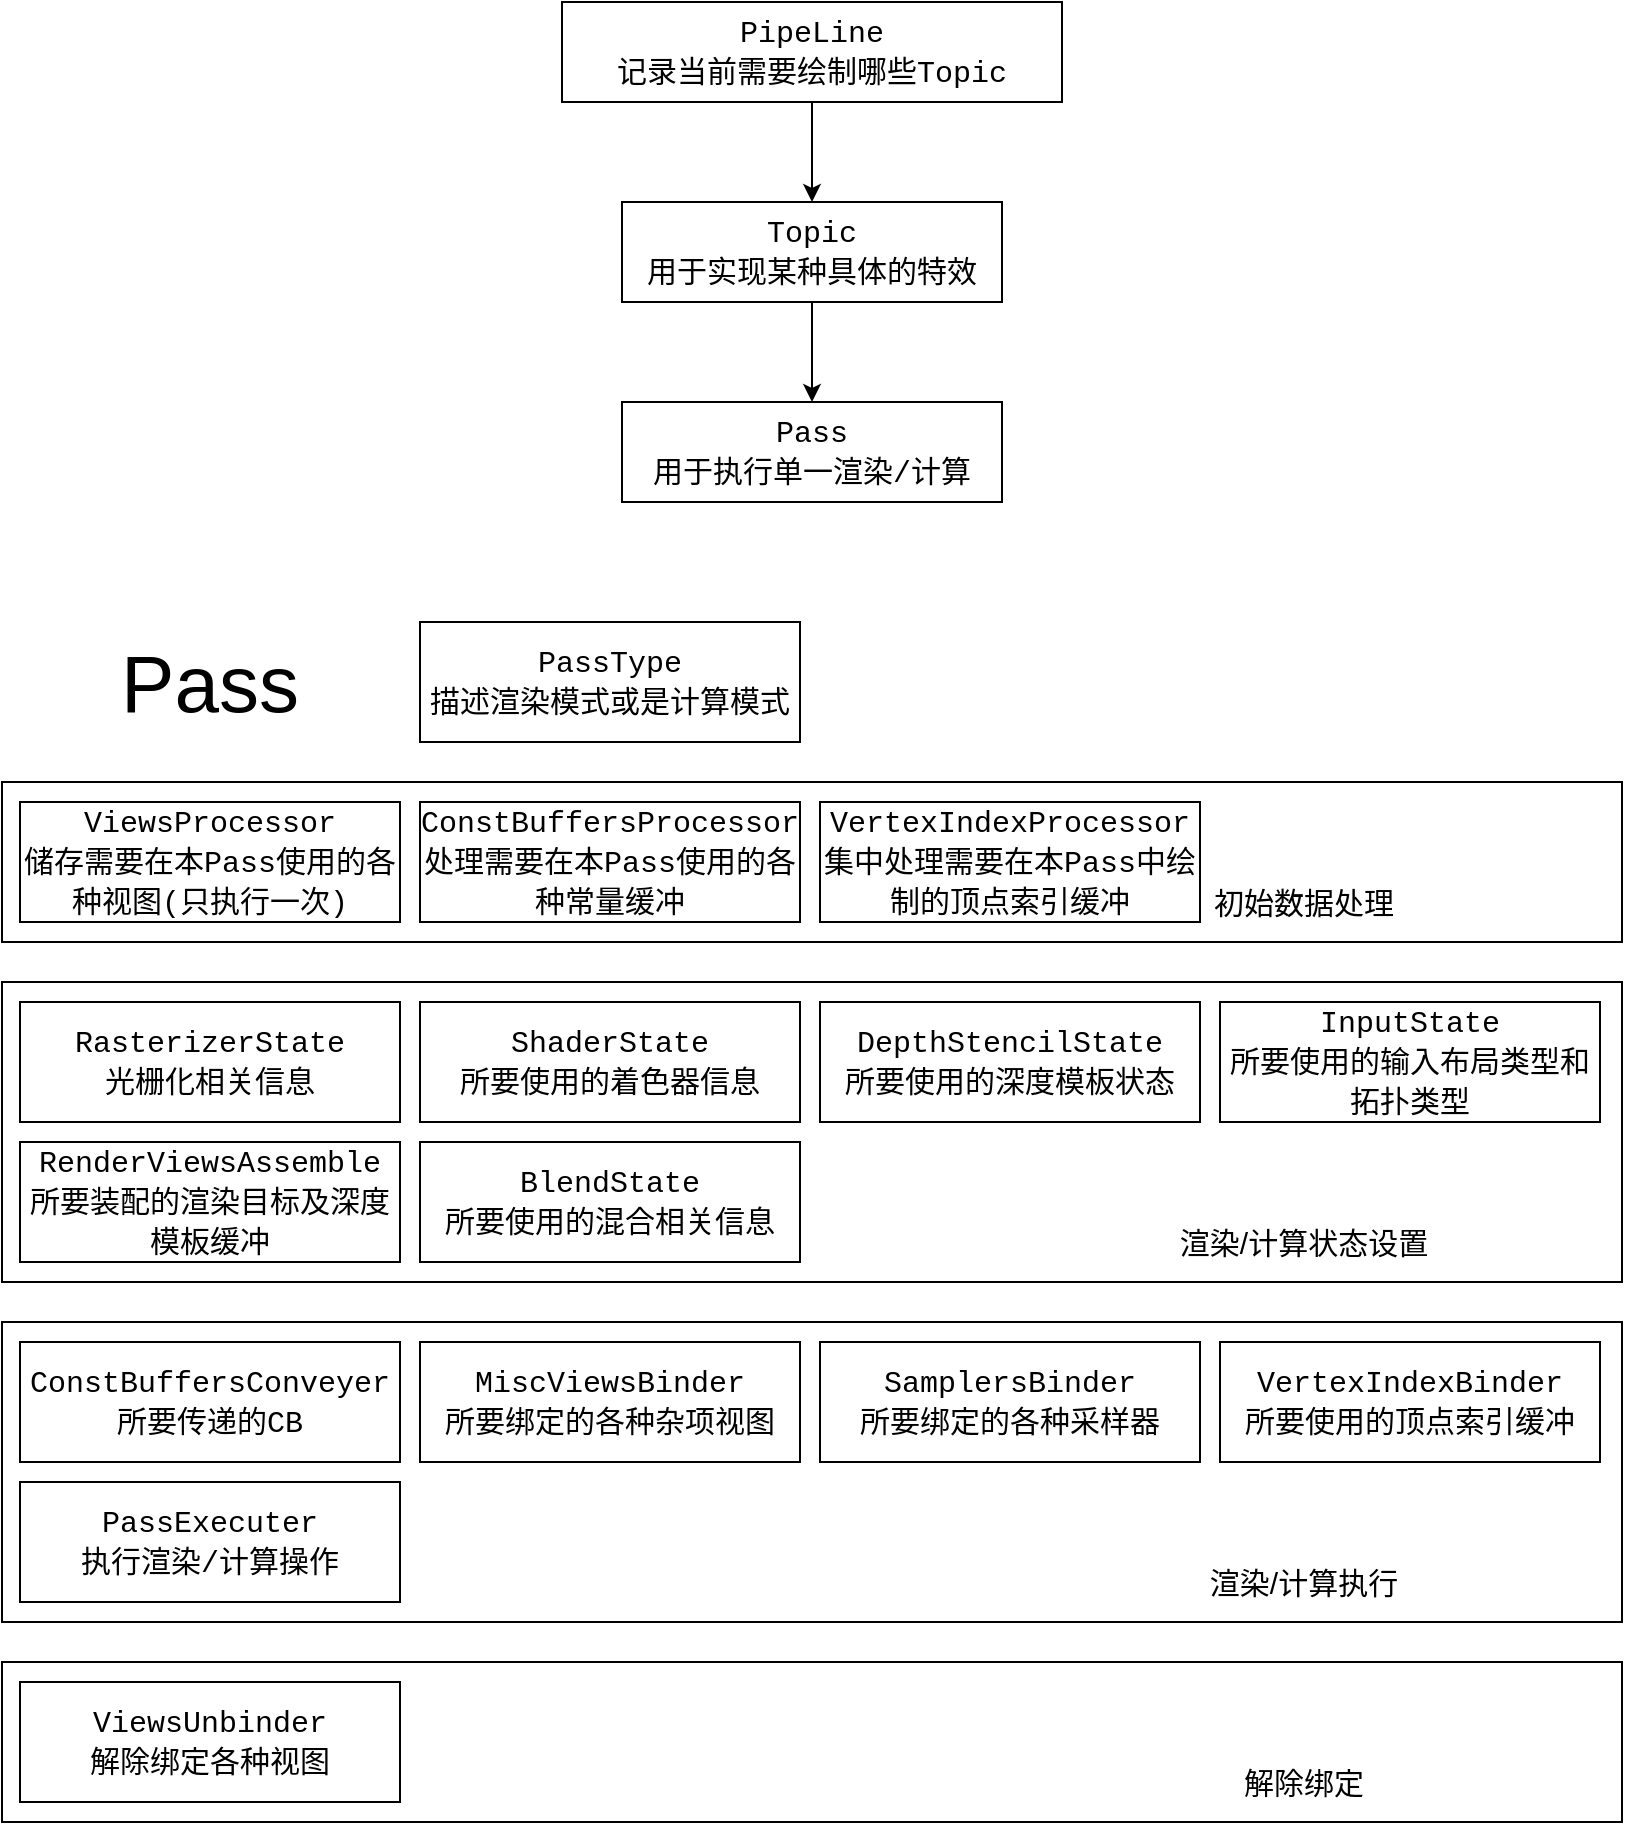<mxfile version="14.9.6" type="device"><diagram id="C5RBs43oDa-KdzZeNtuy" name="总览"><mxGraphModel dx="1086" dy="966" grid="1" gridSize="10" guides="1" tooltips="1" connect="1" arrows="1" fold="1" page="1" pageScale="1" pageWidth="827" pageHeight="1169" math="0" shadow="0"><root><mxCell id="WIyWlLk6GJQsqaUBKTNV-0"/><mxCell id="WIyWlLk6GJQsqaUBKTNV-1" parent="WIyWlLk6GJQsqaUBKTNV-0"/><mxCell id="ZRWmhYrFWY_JSPHRexUX-25" value="" style="rounded=0;whiteSpace=wrap;html=1;fontSize=15;align=center;" vertex="1" parent="WIyWlLk6GJQsqaUBKTNV-1"><mxGeometry x="9" y="840" width="810" height="80" as="geometry"/></mxCell><mxCell id="ZRWmhYrFWY_JSPHRexUX-24" value="" style="rounded=0;whiteSpace=wrap;html=1;fontSize=15;align=center;" vertex="1" parent="WIyWlLk6GJQsqaUBKTNV-1"><mxGeometry x="9" y="670" width="810" height="150" as="geometry"/></mxCell><mxCell id="ZRWmhYrFWY_JSPHRexUX-23" value="" style="rounded=0;whiteSpace=wrap;html=1;fontSize=15;align=center;" vertex="1" parent="WIyWlLk6GJQsqaUBKTNV-1"><mxGeometry x="9" y="500" width="810" height="150" as="geometry"/></mxCell><mxCell id="ZRWmhYrFWY_JSPHRexUX-22" value="" style="rounded=0;whiteSpace=wrap;html=1;fontSize=15;align=center;" vertex="1" parent="WIyWlLk6GJQsqaUBKTNV-1"><mxGeometry x="9" y="400" width="810" height="80" as="geometry"/></mxCell><mxCell id="ZRWmhYrFWY_JSPHRexUX-4" style="edgeStyle=orthogonalEdgeStyle;rounded=0;orthogonalLoop=1;jettySize=auto;html=1;exitX=0.5;exitY=1;exitDx=0;exitDy=0;align=center;fontSize=15;" edge="1" parent="WIyWlLk6GJQsqaUBKTNV-1" source="ZRWmhYrFWY_JSPHRexUX-0" target="ZRWmhYrFWY_JSPHRexUX-3"><mxGeometry relative="1" as="geometry"/></mxCell><mxCell id="ZRWmhYrFWY_JSPHRexUX-0" value="&lt;font style=&quot;font-size: 15px;&quot; face=&quot;Courier New&quot;&gt;Topic&lt;br style=&quot;font-size: 15px;&quot;&gt;用于实现某种具体的特效&lt;br style=&quot;font-size: 15px;&quot;&gt;&lt;/font&gt;" style="rounded=0;whiteSpace=wrap;html=1;align=center;fontSize=15;" vertex="1" parent="WIyWlLk6GJQsqaUBKTNV-1"><mxGeometry x="319" y="110" width="190" height="50" as="geometry"/></mxCell><mxCell id="ZRWmhYrFWY_JSPHRexUX-3" value="&lt;font style=&quot;font-size: 15px;&quot; face=&quot;Courier New&quot;&gt;Pass&lt;br style=&quot;font-size: 15px;&quot;&gt;用于执行单一渲染/计算&lt;br style=&quot;font-size: 15px;&quot;&gt;&lt;/font&gt;" style="rounded=0;whiteSpace=wrap;html=1;align=center;fontSize=15;" vertex="1" parent="WIyWlLk6GJQsqaUBKTNV-1"><mxGeometry x="319" y="210" width="190" height="50" as="geometry"/></mxCell><mxCell id="ZRWmhYrFWY_JSPHRexUX-6" style="edgeStyle=orthogonalEdgeStyle;rounded=0;orthogonalLoop=1;jettySize=auto;html=1;entryX=0.5;entryY=0;entryDx=0;entryDy=0;align=center;fontSize=15;" edge="1" parent="WIyWlLk6GJQsqaUBKTNV-1" source="ZRWmhYrFWY_JSPHRexUX-5" target="ZRWmhYrFWY_JSPHRexUX-0"><mxGeometry relative="1" as="geometry"/></mxCell><mxCell id="ZRWmhYrFWY_JSPHRexUX-5" value="&lt;font style=&quot;font-size: 15px&quot; face=&quot;Courier New&quot;&gt;PipeLine&lt;br style=&quot;font-size: 15px&quot;&gt;记录当前需要绘制哪些Topic&lt;br style=&quot;font-size: 15px&quot;&gt;&lt;/font&gt;" style="rounded=0;whiteSpace=wrap;html=1;align=center;fontSize=15;" vertex="1" parent="WIyWlLk6GJQsqaUBKTNV-1"><mxGeometry x="289" y="10" width="250" height="50" as="geometry"/></mxCell><mxCell id="ZRWmhYrFWY_JSPHRexUX-7" value="&lt;font style=&quot;font-size: 15px&quot; face=&quot;Courier New&quot;&gt;RasterizerState&lt;br style=&quot;font-size: 15px&quot;&gt;光栅化相关信息&lt;br style=&quot;font-size: 15px&quot;&gt;&lt;/font&gt;" style="rounded=0;whiteSpace=wrap;html=1;align=center;fontSize=15;" vertex="1" parent="WIyWlLk6GJQsqaUBKTNV-1"><mxGeometry x="18" y="510" width="190" height="60" as="geometry"/></mxCell><mxCell id="ZRWmhYrFWY_JSPHRexUX-8" value="&lt;font face=&quot;Courier New&quot; style=&quot;font-size: 15px;&quot;&gt;&lt;span style=&quot;font-size: 15px;&quot;&gt;ShaderState&lt;/span&gt;&lt;br style=&quot;font-size: 15px;&quot;&gt;&lt;span style=&quot;font-size: 15px;&quot;&gt;所要使用的着色器信息&lt;/span&gt;&lt;br style=&quot;font-size: 15px;&quot;&gt;&lt;/font&gt;" style="rounded=0;whiteSpace=wrap;html=1;align=center;fontSize=15;" vertex="1" parent="WIyWlLk6GJQsqaUBKTNV-1"><mxGeometry x="218" y="510" width="190" height="60" as="geometry"/></mxCell><mxCell id="ZRWmhYrFWY_JSPHRexUX-9" value="&lt;font style=&quot;font-size: 15px&quot; face=&quot;Courier New&quot;&gt;DepthStencilState&lt;br&gt;所要使用的深度模板状态&lt;br style=&quot;font-size: 15px&quot;&gt;&lt;/font&gt;" style="rounded=0;whiteSpace=wrap;html=1;align=center;fontSize=15;" vertex="1" parent="WIyWlLk6GJQsqaUBKTNV-1"><mxGeometry x="418" y="510" width="190" height="60" as="geometry"/></mxCell><mxCell id="ZRWmhYrFWY_JSPHRexUX-10" value="&lt;font style=&quot;font-size: 15px&quot; face=&quot;Courier New&quot;&gt;InputState&lt;br&gt;所要使用的输入布局类型和拓扑类型&lt;br style=&quot;font-size: 15px&quot;&gt;&lt;/font&gt;" style="rounded=0;whiteSpace=wrap;html=1;align=center;fontSize=15;" vertex="1" parent="WIyWlLk6GJQsqaUBKTNV-1"><mxGeometry x="618" y="510" width="190" height="60" as="geometry"/></mxCell><mxCell id="ZRWmhYrFWY_JSPHRexUX-11" value="&lt;font style=&quot;font-size: 15px&quot; face=&quot;Courier New&quot;&gt;PassType&lt;br&gt;描述渲染模式或是计算模式&lt;br style=&quot;font-size: 15px&quot;&gt;&lt;/font&gt;" style="rounded=0;whiteSpace=wrap;html=1;align=center;fontSize=15;" vertex="1" parent="WIyWlLk6GJQsqaUBKTNV-1"><mxGeometry x="218" y="320" width="190" height="60" as="geometry"/></mxCell><mxCell id="ZRWmhYrFWY_JSPHRexUX-12" value="&lt;font face=&quot;Courier New&quot; style=&quot;font-size: 15px&quot;&gt;MiscViewsBinder&lt;br&gt;所要绑定的各种杂项视图&lt;br style=&quot;font-size: 15px&quot;&gt;&lt;/font&gt;" style="rounded=0;whiteSpace=wrap;html=1;align=center;fontSize=15;" vertex="1" parent="WIyWlLk6GJQsqaUBKTNV-1"><mxGeometry x="218" y="680" width="190" height="60" as="geometry"/></mxCell><mxCell id="ZRWmhYrFWY_JSPHRexUX-13" value="&lt;font style=&quot;font-size: 15px&quot; face=&quot;Courier New&quot;&gt;RenderViewsAssemble&lt;br&gt;所要装配的渲染目标及深度模板缓冲&lt;br style=&quot;font-size: 15px&quot;&gt;&lt;/font&gt;" style="rounded=0;whiteSpace=wrap;html=1;align=center;fontSize=15;" vertex="1" parent="WIyWlLk6GJQsqaUBKTNV-1"><mxGeometry x="18" y="580" width="190" height="60" as="geometry"/></mxCell><mxCell id="ZRWmhYrFWY_JSPHRexUX-14" value="&lt;font style=&quot;font-size: 15px&quot; face=&quot;Courier New&quot;&gt;ConstBuffersConveyer&lt;br style=&quot;font-size: 15px&quot;&gt;所要传递的CB&lt;br style=&quot;font-size: 15px&quot;&gt;&lt;/font&gt;" style="rounded=0;whiteSpace=wrap;html=1;align=center;fontSize=15;" vertex="1" parent="WIyWlLk6GJQsqaUBKTNV-1"><mxGeometry x="18" y="680" width="190" height="60" as="geometry"/></mxCell><mxCell id="ZRWmhYrFWY_JSPHRexUX-15" value="&lt;font face=&quot;Courier New&quot; style=&quot;font-size: 15px&quot;&gt;&lt;span style=&quot;font-size: 15px&quot;&gt;BlendState&lt;/span&gt;&lt;br style=&quot;font-size: 15px&quot;&gt;&lt;span style=&quot;font-size: 15px&quot;&gt;所要使用的混合相关信息&lt;/span&gt;&lt;br style=&quot;font-size: 15px&quot;&gt;&lt;/font&gt;" style="rounded=0;whiteSpace=wrap;html=1;align=center;fontSize=15;" vertex="1" parent="WIyWlLk6GJQsqaUBKTNV-1"><mxGeometry x="218" y="580" width="190" height="60" as="geometry"/></mxCell><mxCell id="ZRWmhYrFWY_JSPHRexUX-16" value="&lt;font face=&quot;Courier New&quot; style=&quot;font-size: 15px&quot;&gt;SamplersBinder&lt;br&gt;所要绑定的各种采样器&lt;br style=&quot;font-size: 15px&quot;&gt;&lt;/font&gt;" style="rounded=0;whiteSpace=wrap;html=1;align=center;fontSize=15;" vertex="1" parent="WIyWlLk6GJQsqaUBKTNV-1"><mxGeometry x="418" y="680" width="190" height="60" as="geometry"/></mxCell><mxCell id="ZRWmhYrFWY_JSPHRexUX-17" value="&lt;font face=&quot;Courier New&quot; style=&quot;font-size: 15px&quot;&gt;VertexIndexBinder&lt;br&gt;所要使用的顶点索引缓冲&lt;br style=&quot;font-size: 15px&quot;&gt;&lt;/font&gt;" style="rounded=0;whiteSpace=wrap;html=1;align=center;fontSize=15;" vertex="1" parent="WIyWlLk6GJQsqaUBKTNV-1"><mxGeometry x="618" y="680" width="190" height="60" as="geometry"/></mxCell><mxCell id="ZRWmhYrFWY_JSPHRexUX-18" value="&lt;font face=&quot;Courier New&quot; style=&quot;font-size: 15px&quot;&gt;Pass&lt;/font&gt;&lt;span style=&quot;font-family: &amp;#34;courier new&amp;#34;&quot;&gt;Executer&lt;br&gt;&lt;/span&gt;&lt;font face=&quot;Courier New&quot; style=&quot;font-size: 15px&quot;&gt;执行渲染/计算操作&lt;br style=&quot;font-size: 15px&quot;&gt;&lt;/font&gt;" style="rounded=0;whiteSpace=wrap;html=1;align=center;fontSize=15;" vertex="1" parent="WIyWlLk6GJQsqaUBKTNV-1"><mxGeometry x="18" y="750" width="190" height="60" as="geometry"/></mxCell><mxCell id="ZRWmhYrFWY_JSPHRexUX-20" value="&lt;font face=&quot;Courier New&quot; style=&quot;font-size: 15px&quot;&gt;ViewsUnbinder&lt;br&gt;解除绑定各种视图&lt;br style=&quot;font-size: 15px&quot;&gt;&lt;/font&gt;" style="rounded=0;whiteSpace=wrap;html=1;align=center;fontSize=15;" vertex="1" parent="WIyWlLk6GJQsqaUBKTNV-1"><mxGeometry x="18" y="850" width="190" height="60" as="geometry"/></mxCell><mxCell id="ZRWmhYrFWY_JSPHRexUX-21" value="&lt;font face=&quot;Courier New&quot; style=&quot;font-size: 15px&quot;&gt;ViewsProcessor&lt;br&gt;储存需要在本Pass使用的各种视图(只执行一次)&lt;br style=&quot;font-size: 15px&quot;&gt;&lt;/font&gt;" style="rounded=0;whiteSpace=wrap;html=1;align=center;fontSize=15;" vertex="1" parent="WIyWlLk6GJQsqaUBKTNV-1"><mxGeometry x="18" y="410" width="190" height="60" as="geometry"/></mxCell><mxCell id="ZRWmhYrFWY_JSPHRexUX-26" value="初始数据处理" style="text;html=1;strokeColor=none;fillColor=none;align=center;verticalAlign=middle;whiteSpace=wrap;rounded=0;fontSize=15;" vertex="1" parent="WIyWlLk6GJQsqaUBKTNV-1"><mxGeometry x="600" y="450" width="120" height="20" as="geometry"/></mxCell><mxCell id="ZRWmhYrFWY_JSPHRexUX-27" value="渲染/计算状态设置" style="text;html=1;strokeColor=none;fillColor=none;align=center;verticalAlign=middle;whiteSpace=wrap;rounded=0;fontSize=15;" vertex="1" parent="WIyWlLk6GJQsqaUBKTNV-1"><mxGeometry x="595" y="620" width="130" height="20" as="geometry"/></mxCell><mxCell id="ZRWmhYrFWY_JSPHRexUX-28" value="渲染/计算执行" style="text;html=1;strokeColor=none;fillColor=none;align=center;verticalAlign=middle;whiteSpace=wrap;rounded=0;fontSize=15;" vertex="1" parent="WIyWlLk6GJQsqaUBKTNV-1"><mxGeometry x="600" y="790" width="120" height="20" as="geometry"/></mxCell><mxCell id="ZRWmhYrFWY_JSPHRexUX-29" value="解除绑定" style="text;html=1;strokeColor=none;fillColor=none;align=center;verticalAlign=middle;whiteSpace=wrap;rounded=0;fontSize=15;" vertex="1" parent="WIyWlLk6GJQsqaUBKTNV-1"><mxGeometry x="600" y="890" width="120" height="20" as="geometry"/></mxCell><mxCell id="ZRWmhYrFWY_JSPHRexUX-30" value="&lt;font face=&quot;Courier New&quot; style=&quot;font-size: 15px&quot;&gt;ConstBuffersProcessor&lt;br&gt;处理需要在本Pass使用的各种常量缓冲&lt;br style=&quot;font-size: 15px&quot;&gt;&lt;/font&gt;" style="rounded=0;whiteSpace=wrap;html=1;align=center;fontSize=15;" vertex="1" parent="WIyWlLk6GJQsqaUBKTNV-1"><mxGeometry x="218" y="410" width="190" height="60" as="geometry"/></mxCell><mxCell id="ZRWmhYrFWY_JSPHRexUX-31" value="&lt;font face=&quot;Courier New&quot; style=&quot;font-size: 15px&quot;&gt;VertexIndexProcessor&lt;br&gt;集中处理需要在本Pass中绘制的顶点索引缓冲&lt;br style=&quot;font-size: 15px&quot;&gt;&lt;/font&gt;" style="rounded=0;whiteSpace=wrap;html=1;align=center;fontSize=15;" vertex="1" parent="WIyWlLk6GJQsqaUBKTNV-1"><mxGeometry x="418" y="410" width="190" height="60" as="geometry"/></mxCell><mxCell id="ZRWmhYrFWY_JSPHRexUX-32" value="&lt;font style=&quot;font-size: 40px&quot;&gt;Pass&lt;/font&gt;" style="text;html=1;strokeColor=none;fillColor=none;align=center;verticalAlign=middle;whiteSpace=wrap;rounded=0;fontSize=15;" vertex="1" parent="WIyWlLk6GJQsqaUBKTNV-1"><mxGeometry x="93" y="340" width="40" height="20" as="geometry"/></mxCell></root></mxGraphModel></diagram></mxfile>